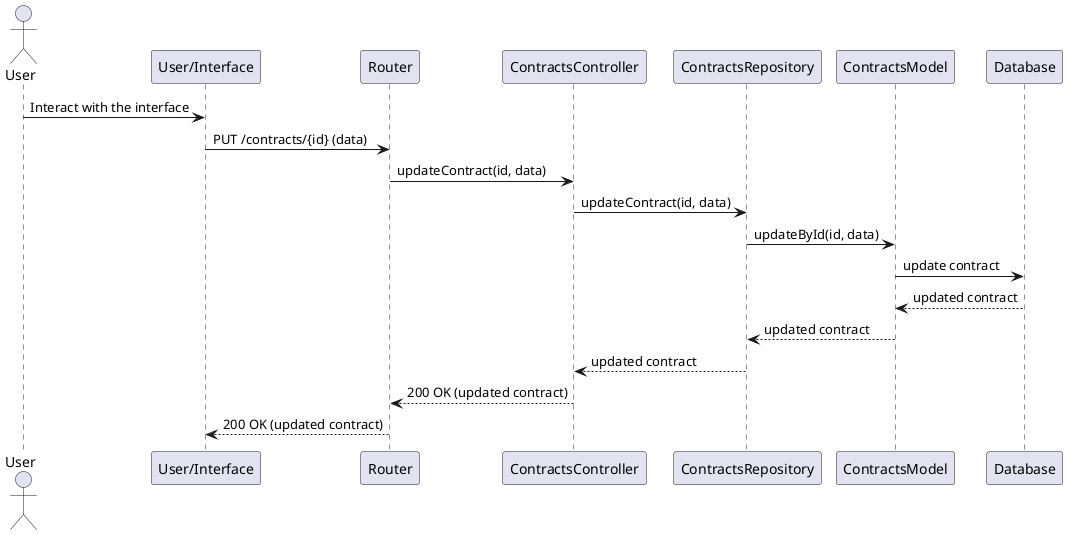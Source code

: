 @startuml
actor User
participant "User/Interface" as UI
participant "Router" as Router
participant "ContractsController" as Controller
participant "ContractsRepository" as Repository
participant "ContractsModel" as Model
participant "Database" as DB

User -> UI: Interact with the interface
UI -> Router: PUT /contracts/{id} (data)
Router -> Controller: updateContract(id, data)
Controller -> Repository: updateContract(id, data)
Repository -> Model: updateById(id, data)
Model -> DB: update contract
DB --> Model: updated contract
Model --> Repository: updated contract
Repository --> Controller: updated contract
Controller --> Router: 200 OK (updated contract)
Router --> UI: 200 OK (updated contract)
@enduml
